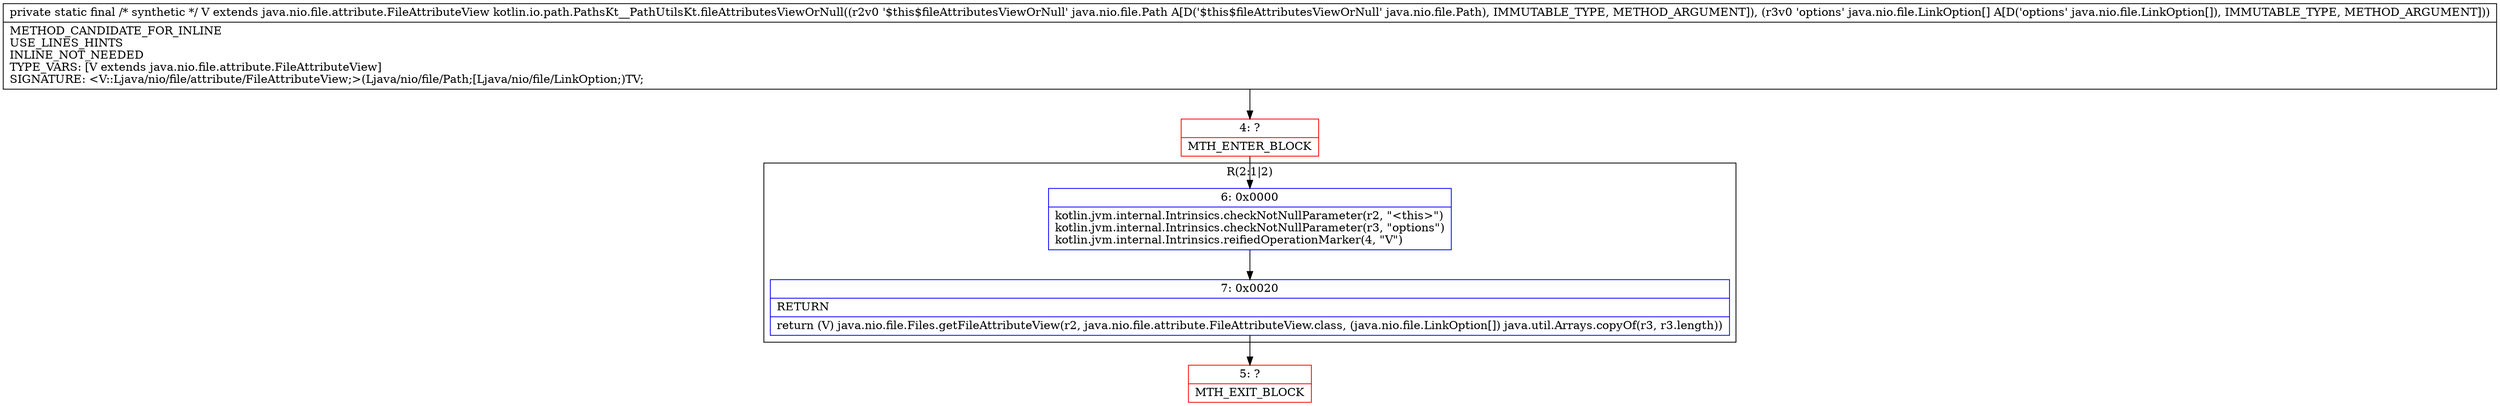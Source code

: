 digraph "CFG forkotlin.io.path.PathsKt__PathUtilsKt.fileAttributesViewOrNull(Ljava\/nio\/file\/Path;[Ljava\/nio\/file\/LinkOption;)Ljava\/nio\/file\/attribute\/FileAttributeView;" {
subgraph cluster_Region_339715496 {
label = "R(2:1|2)";
node [shape=record,color=blue];
Node_6 [shape=record,label="{6\:\ 0x0000|kotlin.jvm.internal.Intrinsics.checkNotNullParameter(r2, \"\<this\>\")\lkotlin.jvm.internal.Intrinsics.checkNotNullParameter(r3, \"options\")\lkotlin.jvm.internal.Intrinsics.reifiedOperationMarker(4, \"V\")\l}"];
Node_7 [shape=record,label="{7\:\ 0x0020|RETURN\l|return (V) java.nio.file.Files.getFileAttributeView(r2, java.nio.file.attribute.FileAttributeView.class, (java.nio.file.LinkOption[]) java.util.Arrays.copyOf(r3, r3.length))\l}"];
}
Node_4 [shape=record,color=red,label="{4\:\ ?|MTH_ENTER_BLOCK\l}"];
Node_5 [shape=record,color=red,label="{5\:\ ?|MTH_EXIT_BLOCK\l}"];
MethodNode[shape=record,label="{private static final \/* synthetic *\/ V extends java.nio.file.attribute.FileAttributeView kotlin.io.path.PathsKt__PathUtilsKt.fileAttributesViewOrNull((r2v0 '$this$fileAttributesViewOrNull' java.nio.file.Path A[D('$this$fileAttributesViewOrNull' java.nio.file.Path), IMMUTABLE_TYPE, METHOD_ARGUMENT]), (r3v0 'options' java.nio.file.LinkOption[] A[D('options' java.nio.file.LinkOption[]), IMMUTABLE_TYPE, METHOD_ARGUMENT]))  | METHOD_CANDIDATE_FOR_INLINE\lUSE_LINES_HINTS\lINLINE_NOT_NEEDED\lTYPE_VARS: [V extends java.nio.file.attribute.FileAttributeView]\lSIGNATURE: \<V::Ljava\/nio\/file\/attribute\/FileAttributeView;\>(Ljava\/nio\/file\/Path;[Ljava\/nio\/file\/LinkOption;)TV;\l}"];
MethodNode -> Node_4;Node_6 -> Node_7;
Node_7 -> Node_5;
Node_4 -> Node_6;
}

